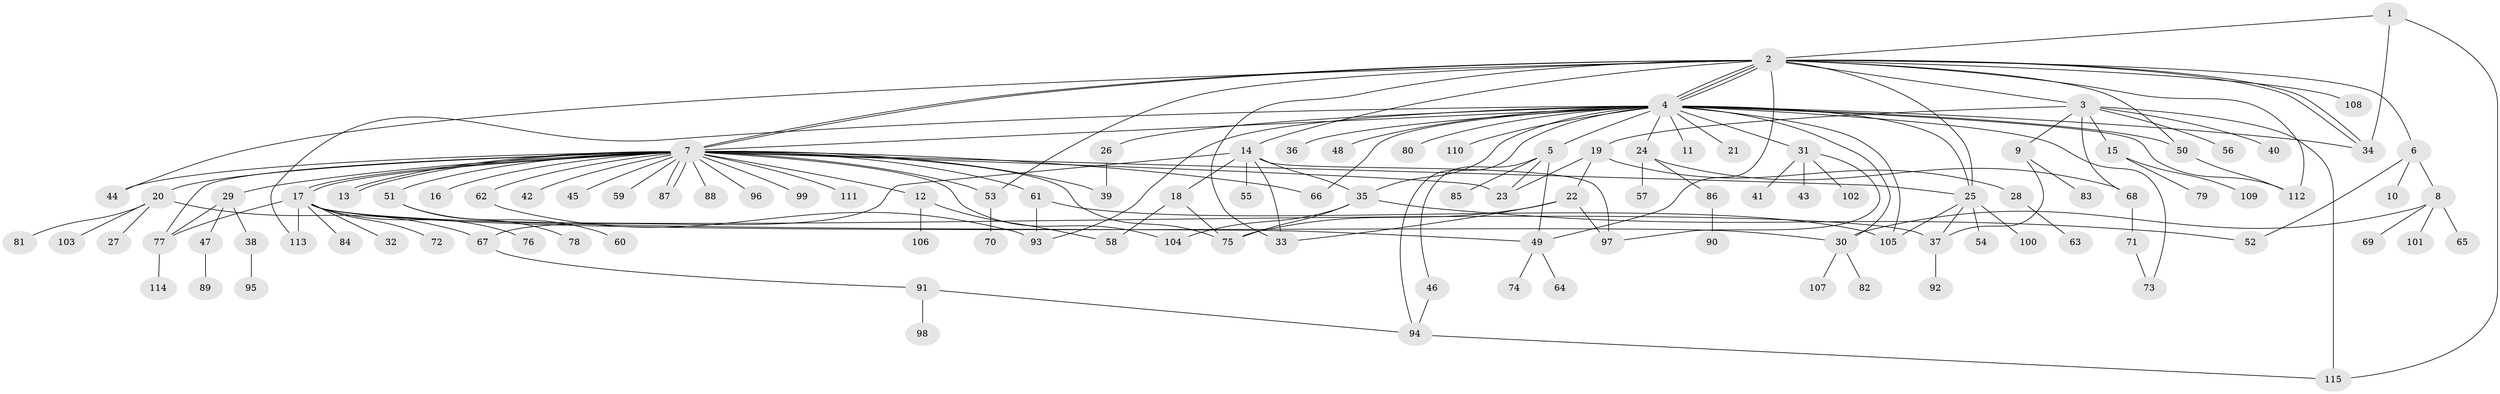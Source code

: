 // Generated by graph-tools (version 1.1) at 2025/35/03/09/25 02:35:32]
// undirected, 115 vertices, 166 edges
graph export_dot {
graph [start="1"]
  node [color=gray90,style=filled];
  1;
  2;
  3;
  4;
  5;
  6;
  7;
  8;
  9;
  10;
  11;
  12;
  13;
  14;
  15;
  16;
  17;
  18;
  19;
  20;
  21;
  22;
  23;
  24;
  25;
  26;
  27;
  28;
  29;
  30;
  31;
  32;
  33;
  34;
  35;
  36;
  37;
  38;
  39;
  40;
  41;
  42;
  43;
  44;
  45;
  46;
  47;
  48;
  49;
  50;
  51;
  52;
  53;
  54;
  55;
  56;
  57;
  58;
  59;
  60;
  61;
  62;
  63;
  64;
  65;
  66;
  67;
  68;
  69;
  70;
  71;
  72;
  73;
  74;
  75;
  76;
  77;
  78;
  79;
  80;
  81;
  82;
  83;
  84;
  85;
  86;
  87;
  88;
  89;
  90;
  91;
  92;
  93;
  94;
  95;
  96;
  97;
  98;
  99;
  100;
  101;
  102;
  103;
  104;
  105;
  106;
  107;
  108;
  109;
  110;
  111;
  112;
  113;
  114;
  115;
  1 -- 2;
  1 -- 34;
  1 -- 115;
  2 -- 3;
  2 -- 4;
  2 -- 4;
  2 -- 4;
  2 -- 6;
  2 -- 7;
  2 -- 7;
  2 -- 14;
  2 -- 25;
  2 -- 33;
  2 -- 34;
  2 -- 34;
  2 -- 44;
  2 -- 49;
  2 -- 50;
  2 -- 53;
  2 -- 108;
  2 -- 112;
  3 -- 9;
  3 -- 15;
  3 -- 19;
  3 -- 40;
  3 -- 56;
  3 -- 68;
  3 -- 115;
  4 -- 5;
  4 -- 7;
  4 -- 11;
  4 -- 21;
  4 -- 24;
  4 -- 25;
  4 -- 26;
  4 -- 30;
  4 -- 31;
  4 -- 34;
  4 -- 35;
  4 -- 36;
  4 -- 48;
  4 -- 50;
  4 -- 66;
  4 -- 73;
  4 -- 80;
  4 -- 93;
  4 -- 94;
  4 -- 105;
  4 -- 110;
  4 -- 112;
  4 -- 113;
  5 -- 23;
  5 -- 46;
  5 -- 49;
  5 -- 85;
  6 -- 8;
  6 -- 10;
  6 -- 52;
  7 -- 12;
  7 -- 13;
  7 -- 13;
  7 -- 16;
  7 -- 17;
  7 -- 17;
  7 -- 20;
  7 -- 23;
  7 -- 25;
  7 -- 29;
  7 -- 39;
  7 -- 42;
  7 -- 44;
  7 -- 45;
  7 -- 51;
  7 -- 53;
  7 -- 59;
  7 -- 61;
  7 -- 62;
  7 -- 66;
  7 -- 75;
  7 -- 77;
  7 -- 87;
  7 -- 87;
  7 -- 88;
  7 -- 96;
  7 -- 99;
  7 -- 104;
  7 -- 111;
  8 -- 30;
  8 -- 65;
  8 -- 69;
  8 -- 101;
  9 -- 37;
  9 -- 83;
  12 -- 58;
  12 -- 106;
  14 -- 18;
  14 -- 33;
  14 -- 35;
  14 -- 55;
  14 -- 67;
  14 -- 97;
  15 -- 79;
  15 -- 109;
  17 -- 30;
  17 -- 32;
  17 -- 37;
  17 -- 49;
  17 -- 72;
  17 -- 76;
  17 -- 77;
  17 -- 84;
  17 -- 113;
  18 -- 58;
  18 -- 75;
  19 -- 22;
  19 -- 23;
  19 -- 28;
  20 -- 27;
  20 -- 67;
  20 -- 81;
  20 -- 103;
  22 -- 33;
  22 -- 75;
  22 -- 97;
  24 -- 57;
  24 -- 68;
  24 -- 86;
  25 -- 37;
  25 -- 54;
  25 -- 100;
  25 -- 105;
  26 -- 39;
  28 -- 63;
  29 -- 38;
  29 -- 47;
  29 -- 77;
  30 -- 82;
  30 -- 107;
  31 -- 41;
  31 -- 43;
  31 -- 97;
  31 -- 102;
  35 -- 52;
  35 -- 75;
  35 -- 104;
  37 -- 92;
  38 -- 95;
  46 -- 94;
  47 -- 89;
  49 -- 64;
  49 -- 74;
  50 -- 112;
  51 -- 60;
  51 -- 78;
  53 -- 70;
  61 -- 93;
  61 -- 105;
  62 -- 93;
  67 -- 91;
  68 -- 71;
  71 -- 73;
  77 -- 114;
  86 -- 90;
  91 -- 94;
  91 -- 98;
  94 -- 115;
}
